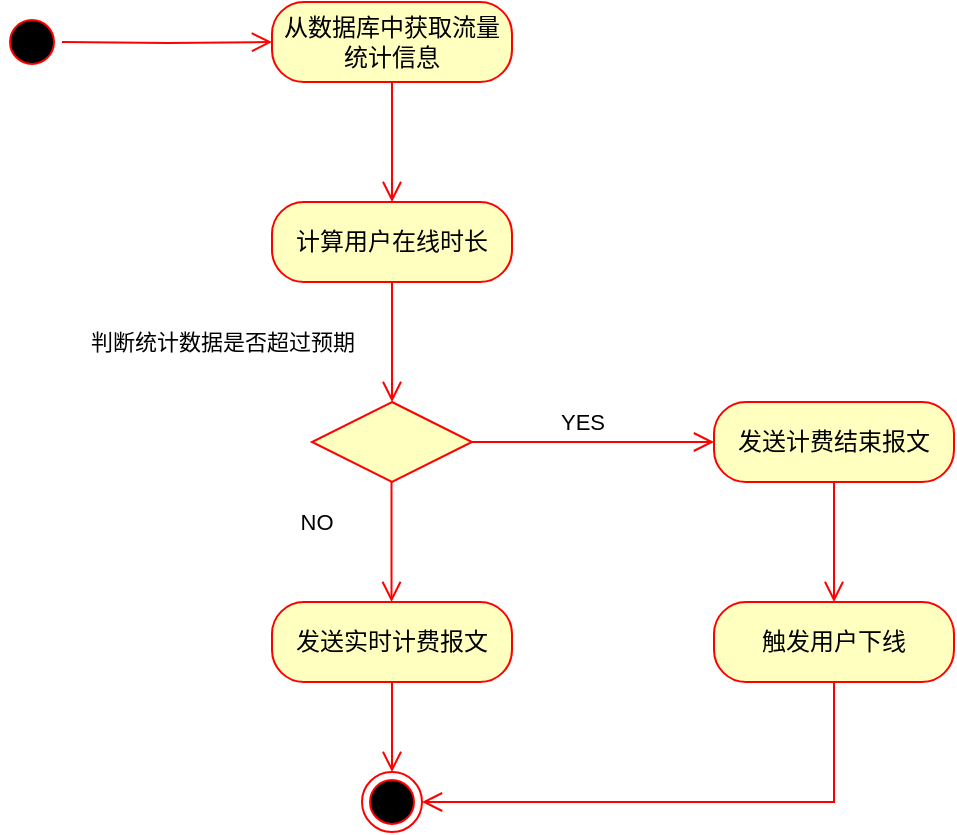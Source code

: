 <mxfile version="21.7.2" type="github">
  <diagram name="第 1 页" id="l72RWGH6nx2oZej6lHZi">
    <mxGraphModel dx="1052" dy="707" grid="1" gridSize="10" guides="1" tooltips="1" connect="1" arrows="1" fold="1" page="1" pageScale="1" pageWidth="827" pageHeight="1169" math="0" shadow="0">
      <root>
        <mxCell id="0" />
        <mxCell id="1" parent="0" />
        <mxCell id="63ZIohw8zkES0fVGynMx-1" value="" style="ellipse;html=1;shape=startState;fillColor=#000000;strokeColor=#ff0000;" parent="1" vertex="1">
          <mxGeometry x="250" y="195" width="30" height="30" as="geometry" />
        </mxCell>
        <mxCell id="63ZIohw8zkES0fVGynMx-2" value="" style="edgeStyle=orthogonalEdgeStyle;html=1;verticalAlign=bottom;endArrow=open;endSize=8;strokeColor=#ff0000;rounded=0;entryX=0;entryY=0.5;entryDx=0;entryDy=0;" parent="1" target="63ZIohw8zkES0fVGynMx-3" edge="1">
          <mxGeometry relative="1" as="geometry">
            <mxPoint x="445" y="190" as="targetPoint" />
            <mxPoint x="280" y="210" as="sourcePoint" />
            <Array as="points" />
          </mxGeometry>
        </mxCell>
        <mxCell id="63ZIohw8zkES0fVGynMx-3" value="从数据库中获取流量统计信息" style="rounded=1;whiteSpace=wrap;html=1;arcSize=40;fontColor=#000000;fillColor=#ffffc0;strokeColor=#ff0000;" parent="1" vertex="1">
          <mxGeometry x="385" y="190" width="120" height="40" as="geometry" />
        </mxCell>
        <mxCell id="63ZIohw8zkES0fVGynMx-4" value="" style="edgeStyle=orthogonalEdgeStyle;html=1;verticalAlign=bottom;endArrow=open;endSize=8;strokeColor=#ff0000;rounded=0;" parent="1" source="63ZIohw8zkES0fVGynMx-3" edge="1">
          <mxGeometry relative="1" as="geometry">
            <mxPoint x="445" y="290" as="targetPoint" />
          </mxGeometry>
        </mxCell>
        <mxCell id="63ZIohw8zkES0fVGynMx-5" value="计算用户在线时长" style="rounded=1;whiteSpace=wrap;html=1;arcSize=40;fontColor=#000000;fillColor=#ffffc0;strokeColor=#ff0000;" parent="1" vertex="1">
          <mxGeometry x="385" y="290" width="120" height="40" as="geometry" />
        </mxCell>
        <mxCell id="63ZIohw8zkES0fVGynMx-6" value="" style="edgeStyle=orthogonalEdgeStyle;html=1;verticalAlign=bottom;endArrow=open;endSize=8;strokeColor=#ff0000;rounded=0;" parent="1" source="63ZIohw8zkES0fVGynMx-5" edge="1">
          <mxGeometry relative="1" as="geometry">
            <mxPoint x="445" y="390" as="targetPoint" />
          </mxGeometry>
        </mxCell>
        <mxCell id="63ZIohw8zkES0fVGynMx-9" value="" style="rhombus;whiteSpace=wrap;html=1;fontColor=#000000;fillColor=#ffffc0;strokeColor=#ff0000;" parent="1" vertex="1">
          <mxGeometry x="405" y="390" width="80" height="40" as="geometry" />
        </mxCell>
        <mxCell id="63ZIohw8zkES0fVGynMx-10" value="发送实时计费报文" style="rounded=1;whiteSpace=wrap;html=1;arcSize=40;fontColor=#000000;fillColor=#ffffc0;strokeColor=#ff0000;" parent="1" vertex="1">
          <mxGeometry x="385" y="490" width="120" height="40" as="geometry" />
        </mxCell>
        <mxCell id="63ZIohw8zkES0fVGynMx-11" value="发送计费结束报文" style="rounded=1;whiteSpace=wrap;html=1;arcSize=40;fontColor=#000000;fillColor=#ffffc0;strokeColor=#ff0000;" parent="1" vertex="1">
          <mxGeometry x="606" y="390" width="120" height="40" as="geometry" />
        </mxCell>
        <mxCell id="63ZIohw8zkES0fVGynMx-12" value="" style="edgeStyle=orthogonalEdgeStyle;html=1;verticalAlign=bottom;endArrow=open;endSize=8;strokeColor=#ff0000;rounded=0;" parent="1" source="63ZIohw8zkES0fVGynMx-11" edge="1">
          <mxGeometry relative="1" as="geometry">
            <mxPoint x="666" y="490" as="targetPoint" />
            <Array as="points" />
          </mxGeometry>
        </mxCell>
        <mxCell id="63ZIohw8zkES0fVGynMx-13" value="" style="edgeStyle=orthogonalEdgeStyle;html=1;verticalAlign=bottom;endArrow=open;endSize=8;strokeColor=#ff0000;rounded=0;exitX=1;exitY=0.5;exitDx=0;exitDy=0;" parent="1" source="63ZIohw8zkES0fVGynMx-9" target="63ZIohw8zkES0fVGynMx-11" edge="1">
          <mxGeometry relative="1" as="geometry">
            <mxPoint x="676" y="215" as="targetPoint" />
            <mxPoint x="676" y="145" as="sourcePoint" />
          </mxGeometry>
        </mxCell>
        <mxCell id="63ZIohw8zkES0fVGynMx-14" value="判断统计数据是否超过预期" style="edgeLabel;html=1;align=center;verticalAlign=middle;resizable=0;points=[];" parent="63ZIohw8zkES0fVGynMx-13" vertex="1" connectable="0">
          <mxGeometry x="-0.158" y="2" relative="1" as="geometry">
            <mxPoint x="-176" y="-48" as="offset" />
          </mxGeometry>
        </mxCell>
        <mxCell id="63ZIohw8zkES0fVGynMx-26" value="YES" style="edgeLabel;html=1;align=center;verticalAlign=middle;resizable=0;points=[];" parent="63ZIohw8zkES0fVGynMx-13" vertex="1" connectable="0">
          <mxGeometry x="0.071" y="-3" relative="1" as="geometry">
            <mxPoint x="-10" y="-13" as="offset" />
          </mxGeometry>
        </mxCell>
        <mxCell id="63ZIohw8zkES0fVGynMx-20" value="" style="edgeStyle=orthogonalEdgeStyle;html=1;verticalAlign=bottom;endArrow=open;endSize=8;strokeColor=#ff0000;rounded=0;exitX=0.5;exitY=1;exitDx=0;exitDy=0;entryX=0.5;entryY=0;entryDx=0;entryDy=0;" parent="1" source="63ZIohw8zkES0fVGynMx-10" edge="1">
          <mxGeometry relative="1" as="geometry">
            <mxPoint x="445" y="575" as="targetPoint" />
            <mxPoint x="560" y="575" as="sourcePoint" />
            <Array as="points">
              <mxPoint x="445" y="565" />
              <mxPoint x="445" y="565" />
            </Array>
          </mxGeometry>
        </mxCell>
        <mxCell id="63ZIohw8zkES0fVGynMx-23" value="" style="ellipse;html=1;shape=endState;fillColor=#000000;strokeColor=#ff0000;" parent="1" vertex="1">
          <mxGeometry x="430" y="575" width="30" height="30" as="geometry" />
        </mxCell>
        <mxCell id="63ZIohw8zkES0fVGynMx-27" value="触发用户下线" style="rounded=1;whiteSpace=wrap;html=1;arcSize=40;fontColor=#000000;fillColor=#ffffc0;strokeColor=#ff0000;" parent="1" vertex="1">
          <mxGeometry x="606" y="490" width="120" height="40" as="geometry" />
        </mxCell>
        <mxCell id="63ZIohw8zkES0fVGynMx-29" value="" style="edgeStyle=orthogonalEdgeStyle;html=1;verticalAlign=bottom;endArrow=open;endSize=8;strokeColor=#ff0000;rounded=0;" parent="1" edge="1">
          <mxGeometry relative="1" as="geometry">
            <mxPoint x="444.76" y="490" as="targetPoint" />
            <Array as="points" />
            <mxPoint x="444.76" y="430" as="sourcePoint" />
          </mxGeometry>
        </mxCell>
        <mxCell id="63ZIohw8zkES0fVGynMx-30" value="" style="edgeStyle=orthogonalEdgeStyle;html=1;verticalAlign=bottom;endArrow=open;endSize=8;strokeColor=#ff0000;rounded=0;exitX=0.5;exitY=1;exitDx=0;exitDy=0;entryX=1;entryY=0.5;entryDx=0;entryDy=0;" parent="1" source="63ZIohw8zkES0fVGynMx-27" target="63ZIohw8zkES0fVGynMx-23" edge="1">
          <mxGeometry relative="1" as="geometry">
            <mxPoint x="620" y="610" as="targetPoint" />
            <Array as="points" />
            <mxPoint x="620" y="550" as="sourcePoint" />
          </mxGeometry>
        </mxCell>
        <mxCell id="6q13QAoEwkcD8Z7ZEVPH-1" value="NO" style="edgeLabel;html=1;align=center;verticalAlign=middle;resizable=0;points=[];" vertex="1" connectable="0" parent="1">
          <mxGeometry x="370" y="450" as="geometry">
            <mxPoint x="37" as="offset" />
          </mxGeometry>
        </mxCell>
      </root>
    </mxGraphModel>
  </diagram>
</mxfile>
